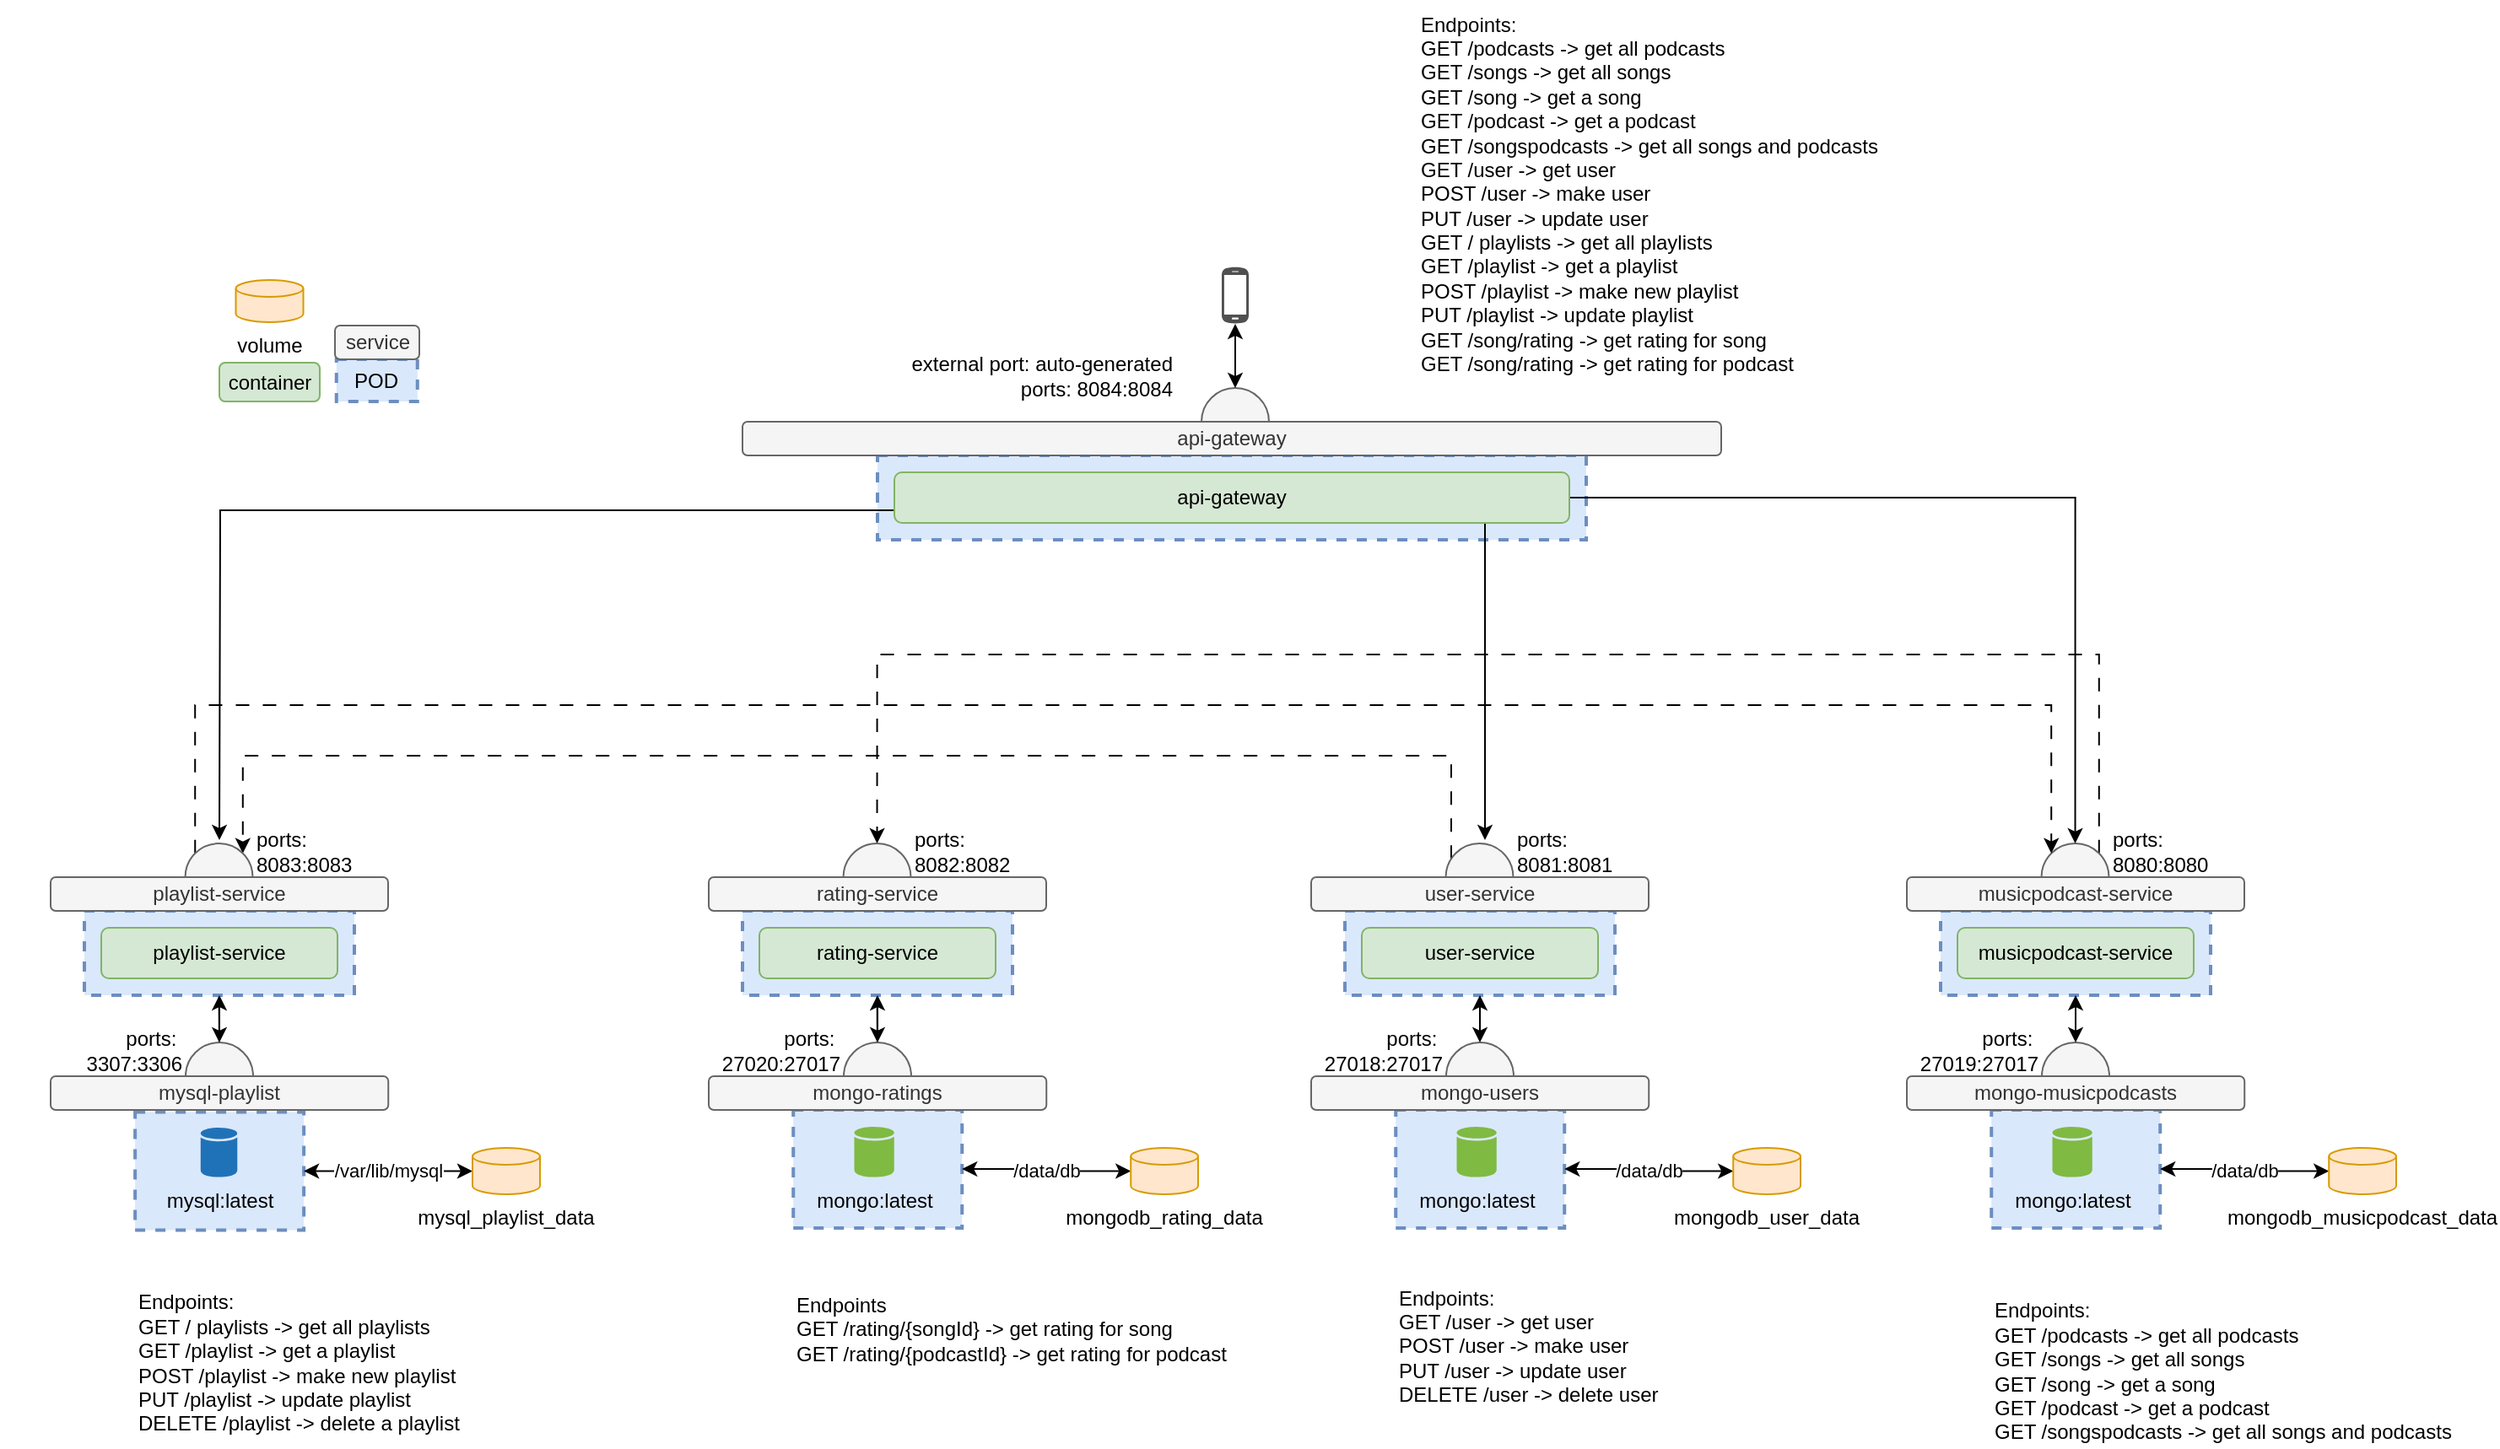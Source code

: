 <mxfile version="22.0.4" type="github">
  <diagram name="Page-1" id="NBVJEllzR1ZUASM5w6jj">
    <mxGraphModel dx="1434" dy="750" grid="1" gridSize="10" guides="1" tooltips="1" connect="1" arrows="1" fold="1" page="1" pageScale="1" pageWidth="827" pageHeight="1169" math="0" shadow="0">
      <root>
        <mxCell id="0" />
        <mxCell id="1" parent="0" />
        <mxCell id="QcWOiemHpY6lAmE6clA4-86" value="" style="rounded=0;whiteSpace=wrap;html=1;strokeColor=#6c8ebf;dashed=1;strokeWidth=2;fillColor=#dae8fc;" parent="1" vertex="1">
          <mxGeometry x="130.06" y="691.25" width="100" height="70" as="geometry" />
        </mxCell>
        <mxCell id="QcWOiemHpY6lAmE6clA4-109" style="edgeStyle=orthogonalEdgeStyle;rounded=0;orthogonalLoop=1;jettySize=auto;html=1;exitX=1;exitY=0;exitDx=0;exitDy=0;entryX=0.5;entryY=0;entryDx=0;entryDy=0;dashed=1;dashPattern=8 8;" parent="1" source="QcWOiemHpY6lAmE6clA4-1" target="QcWOiemHpY6lAmE6clA4-27" edge="1">
          <mxGeometry relative="1" as="geometry">
            <Array as="points">
              <mxPoint x="1294" y="420" />
              <mxPoint x="570" y="420" />
            </Array>
          </mxGeometry>
        </mxCell>
        <mxCell id="QcWOiemHpY6lAmE6clA4-1" value="" style="ellipse;whiteSpace=wrap;html=1;aspect=fixed;strokeWidth=1;fillColor=#f5f5f5;strokeColor=#666666;fontColor=#333333;" parent="1" vertex="1">
          <mxGeometry x="1259.76" y="532" width="40" height="40" as="geometry" />
        </mxCell>
        <mxCell id="QcWOiemHpY6lAmE6clA4-2" value="" style="rounded=0;whiteSpace=wrap;html=1;strokeColor=#6c8ebf;dashed=1;strokeWidth=2;fillColor=#dae8fc;" parent="1" vertex="1">
          <mxGeometry x="1200" y="572" width="160" height="50" as="geometry" />
        </mxCell>
        <mxCell id="QcWOiemHpY6lAmE6clA4-3" value="" style="rounded=0;whiteSpace=wrap;html=1;strokeColor=#6c8ebf;dashed=1;strokeWidth=2;fillColor=#dae8fc;" parent="1" vertex="1">
          <mxGeometry x="1230.12" y="690" width="100" height="70" as="geometry" />
        </mxCell>
        <mxCell id="QcWOiemHpY6lAmE6clA4-4" value="musicpodcast-service" style="rounded=1;whiteSpace=wrap;html=1;fillColor=#d5e8d4;strokeColor=#82b366;" parent="1" vertex="1">
          <mxGeometry x="1210" y="582" width="140" height="30" as="geometry" />
        </mxCell>
        <mxCell id="QcWOiemHpY6lAmE6clA4-5" value="musicpodcast-service" style="rounded=1;whiteSpace=wrap;html=1;fillColor=#f5f5f5;strokeColor=#666666;fontColor=#333333;" parent="1" vertex="1">
          <mxGeometry x="1180" y="552" width="200" height="20" as="geometry" />
        </mxCell>
        <mxCell id="QcWOiemHpY6lAmE6clA4-6" value="mongo:latest" style="shadow=0;dashed=0;html=1;strokeColor=none;labelPosition=center;verticalLabelPosition=bottom;verticalAlign=top;outlineConnect=0;align=center;shape=mxgraph.office.databases.database;fillColor=#7FBA42;" parent="1" vertex="1">
          <mxGeometry x="1266.25" y="700" width="23.63" height="30" as="geometry" />
        </mxCell>
        <mxCell id="QcWOiemHpY6lAmE6clA4-7" value="&lt;div&gt;ports:&lt;/div&gt;&lt;div&gt;8080:&lt;span style=&quot;background-color: initial;&quot;&gt;8080&lt;/span&gt;&lt;/div&gt;" style="text;html=1;strokeColor=none;fillColor=none;align=left;verticalAlign=middle;whiteSpace=wrap;rounded=0;" parent="1" vertex="1">
          <mxGeometry x="1299.76" y="522" width="109" height="30" as="geometry" />
        </mxCell>
        <mxCell id="QcWOiemHpY6lAmE6clA4-8" value="" style="ellipse;whiteSpace=wrap;html=1;aspect=fixed;strokeWidth=1;fillColor=#f5f5f5;strokeColor=#666666;fontColor=#333333;" parent="1" vertex="1">
          <mxGeometry x="1260" y="650" width="40" height="40" as="geometry" />
        </mxCell>
        <mxCell id="QcWOiemHpY6lAmE6clA4-9" value="mongo-musicpodcasts" style="rounded=1;whiteSpace=wrap;html=1;fillColor=#f5f5f5;strokeColor=#666666;fontColor=#333333;" parent="1" vertex="1">
          <mxGeometry x="1180" y="670" width="200.12" height="20" as="geometry" />
        </mxCell>
        <mxCell id="QcWOiemHpY6lAmE6clA4-10" value="" style="endArrow=classic;startArrow=classic;html=1;exitX=0.5;exitY=1;exitDx=0;exitDy=0;entryX=0.5;entryY=0;entryDx=0;entryDy=0;" parent="1" source="QcWOiemHpY6lAmE6clA4-2" target="QcWOiemHpY6lAmE6clA4-8" edge="1">
          <mxGeometry width="50" height="50" relative="1" as="geometry">
            <mxPoint x="970" y="632" as="sourcePoint" />
            <mxPoint x="969.88" y="660" as="targetPoint" />
          </mxGeometry>
        </mxCell>
        <mxCell id="QcWOiemHpY6lAmE6clA4-11" value="/data/db" style="edgeStyle=orthogonalEdgeStyle;rounded=0;orthogonalLoop=1;jettySize=auto;html=1;entryX=1;entryY=0.5;entryDx=0;entryDy=0;startArrow=classic;startFill=1;" parent="1" source="QcWOiemHpY6lAmE6clA4-12" target="QcWOiemHpY6lAmE6clA4-3" edge="1">
          <mxGeometry relative="1" as="geometry" />
        </mxCell>
        <mxCell id="QcWOiemHpY6lAmE6clA4-12" value="mongodb_musicpodcast_data" style="shape=cylinder3;whiteSpace=wrap;html=1;boundedLbl=1;backgroundOutline=1;size=5;verticalAlign=top;labelPosition=center;verticalLabelPosition=bottom;align=center;fillColor=#ffe6cc;strokeColor=#d79b00;" parent="1" vertex="1">
          <mxGeometry x="1430.12" y="712.5" width="39.88" height="27.5" as="geometry" />
        </mxCell>
        <mxCell id="QcWOiemHpY6lAmE6clA4-106" style="edgeStyle=orthogonalEdgeStyle;rounded=0;orthogonalLoop=1;jettySize=auto;html=1;entryX=1;entryY=0;entryDx=0;entryDy=0;dashed=1;dashPattern=8 8;" parent="1" source="QcWOiemHpY6lAmE6clA4-15" target="QcWOiemHpY6lAmE6clA4-84" edge="1">
          <mxGeometry relative="1" as="geometry">
            <Array as="points">
              <mxPoint x="910" y="480" />
              <mxPoint x="194" y="480" />
            </Array>
          </mxGeometry>
        </mxCell>
        <mxCell id="QcWOiemHpY6lAmE6clA4-15" value="" style="ellipse;whiteSpace=wrap;html=1;aspect=fixed;strokeWidth=1;fillColor=#f5f5f5;strokeColor=#666666;fontColor=#333333;" parent="1" vertex="1">
          <mxGeometry x="906.76" y="532" width="40" height="40" as="geometry" />
        </mxCell>
        <mxCell id="QcWOiemHpY6lAmE6clA4-16" value="" style="rounded=0;whiteSpace=wrap;html=1;strokeColor=#6c8ebf;dashed=1;strokeWidth=2;fillColor=#dae8fc;" parent="1" vertex="1">
          <mxGeometry x="847" y="572" width="160" height="50" as="geometry" />
        </mxCell>
        <mxCell id="QcWOiemHpY6lAmE6clA4-17" value="" style="rounded=0;whiteSpace=wrap;html=1;strokeColor=#6c8ebf;dashed=1;strokeWidth=2;fillColor=#dae8fc;" parent="1" vertex="1">
          <mxGeometry x="877.12" y="690" width="100" height="70" as="geometry" />
        </mxCell>
        <mxCell id="QcWOiemHpY6lAmE6clA4-18" value="user-service" style="rounded=1;whiteSpace=wrap;html=1;fillColor=#d5e8d4;strokeColor=#82b366;" parent="1" vertex="1">
          <mxGeometry x="857" y="582" width="140" height="30" as="geometry" />
        </mxCell>
        <mxCell id="QcWOiemHpY6lAmE6clA4-19" value="user-service" style="rounded=1;whiteSpace=wrap;html=1;fillColor=#f5f5f5;strokeColor=#666666;fontColor=#333333;" parent="1" vertex="1">
          <mxGeometry x="827" y="552" width="200" height="20" as="geometry" />
        </mxCell>
        <mxCell id="QcWOiemHpY6lAmE6clA4-20" value="mongo:latest" style="shadow=0;dashed=0;html=1;strokeColor=none;labelPosition=center;verticalLabelPosition=bottom;verticalAlign=top;outlineConnect=0;align=center;shape=mxgraph.office.databases.database;fillColor=#7FBA42;" parent="1" vertex="1">
          <mxGeometry x="913.25" y="700" width="23.63" height="30" as="geometry" />
        </mxCell>
        <mxCell id="QcWOiemHpY6lAmE6clA4-21" value="&lt;div&gt;ports:&lt;/div&gt;&lt;div&gt;8081:&lt;span style=&quot;background-color: initial;&quot;&gt;8081&lt;/span&gt;&lt;/div&gt;" style="text;html=1;strokeColor=none;fillColor=none;align=left;verticalAlign=middle;whiteSpace=wrap;rounded=0;" parent="1" vertex="1">
          <mxGeometry x="946.76" y="522" width="109" height="30" as="geometry" />
        </mxCell>
        <mxCell id="QcWOiemHpY6lAmE6clA4-22" value="" style="ellipse;whiteSpace=wrap;html=1;aspect=fixed;strokeWidth=1;fillColor=#f5f5f5;strokeColor=#666666;fontColor=#333333;" parent="1" vertex="1">
          <mxGeometry x="907" y="650" width="40" height="40" as="geometry" />
        </mxCell>
        <mxCell id="QcWOiemHpY6lAmE6clA4-23" value="mongo-users" style="rounded=1;whiteSpace=wrap;html=1;fillColor=#f5f5f5;strokeColor=#666666;fontColor=#333333;" parent="1" vertex="1">
          <mxGeometry x="827" y="670" width="200.12" height="20" as="geometry" />
        </mxCell>
        <mxCell id="QcWOiemHpY6lAmE6clA4-24" value="" style="endArrow=classic;startArrow=classic;html=1;exitX=0.5;exitY=1;exitDx=0;exitDy=0;entryX=0.5;entryY=0;entryDx=0;entryDy=0;" parent="1" source="QcWOiemHpY6lAmE6clA4-16" target="QcWOiemHpY6lAmE6clA4-22" edge="1">
          <mxGeometry width="50" height="50" relative="1" as="geometry">
            <mxPoint x="617" y="632" as="sourcePoint" />
            <mxPoint x="616.88" y="660" as="targetPoint" />
          </mxGeometry>
        </mxCell>
        <mxCell id="QcWOiemHpY6lAmE6clA4-25" value="/data/db" style="edgeStyle=orthogonalEdgeStyle;rounded=0;orthogonalLoop=1;jettySize=auto;html=1;entryX=1;entryY=0.5;entryDx=0;entryDy=0;startArrow=classic;startFill=1;" parent="1" source="QcWOiemHpY6lAmE6clA4-26" target="QcWOiemHpY6lAmE6clA4-17" edge="1">
          <mxGeometry relative="1" as="geometry" />
        </mxCell>
        <mxCell id="QcWOiemHpY6lAmE6clA4-26" value="mongodb_user_data" style="shape=cylinder3;whiteSpace=wrap;html=1;boundedLbl=1;backgroundOutline=1;size=5;verticalAlign=top;labelPosition=center;verticalLabelPosition=bottom;align=center;fillColor=#ffe6cc;strokeColor=#d79b00;" parent="1" vertex="1">
          <mxGeometry x="1077.12" y="712.5" width="39.88" height="27.5" as="geometry" />
        </mxCell>
        <mxCell id="QcWOiemHpY6lAmE6clA4-39" value="" style="edgeStyle=orthogonalEdgeStyle;rounded=0;orthogonalLoop=1;jettySize=auto;html=1;" parent="1" source="QcWOiemHpY6lAmE6clA4-27" target="QcWOiemHpY6lAmE6clA4-35" edge="1">
          <mxGeometry relative="1" as="geometry" />
        </mxCell>
        <mxCell id="QcWOiemHpY6lAmE6clA4-27" value="" style="ellipse;whiteSpace=wrap;html=1;aspect=fixed;strokeWidth=1;fillColor=#f5f5f5;strokeColor=#666666;fontColor=#333333;" parent="1" vertex="1">
          <mxGeometry x="549.76" y="532" width="40" height="40" as="geometry" />
        </mxCell>
        <mxCell id="QcWOiemHpY6lAmE6clA4-28" value="" style="rounded=0;whiteSpace=wrap;html=1;strokeColor=#6c8ebf;dashed=1;strokeWidth=2;fillColor=#dae8fc;" parent="1" vertex="1">
          <mxGeometry x="490" y="572" width="160" height="50" as="geometry" />
        </mxCell>
        <mxCell id="QcWOiemHpY6lAmE6clA4-29" value="" style="rounded=0;whiteSpace=wrap;html=1;strokeColor=#6c8ebf;dashed=1;strokeWidth=2;fillColor=#dae8fc;" parent="1" vertex="1">
          <mxGeometry x="520.12" y="690" width="100" height="70" as="geometry" />
        </mxCell>
        <mxCell id="QcWOiemHpY6lAmE6clA4-30" value="rating-service" style="rounded=1;whiteSpace=wrap;html=1;fillColor=#d5e8d4;strokeColor=#82b366;" parent="1" vertex="1">
          <mxGeometry x="500" y="582" width="140" height="30" as="geometry" />
        </mxCell>
        <mxCell id="QcWOiemHpY6lAmE6clA4-31" value="rating-service" style="rounded=1;whiteSpace=wrap;html=1;fillColor=#f5f5f5;strokeColor=#666666;fontColor=#333333;" parent="1" vertex="1">
          <mxGeometry x="470" y="552" width="200" height="20" as="geometry" />
        </mxCell>
        <mxCell id="QcWOiemHpY6lAmE6clA4-32" value="mongo:latest" style="shadow=0;dashed=0;html=1;strokeColor=none;labelPosition=center;verticalLabelPosition=bottom;verticalAlign=top;outlineConnect=0;align=center;shape=mxgraph.office.databases.database;fillColor=#7FBA42;" parent="1" vertex="1">
          <mxGeometry x="556.25" y="700" width="23.63" height="30" as="geometry" />
        </mxCell>
        <mxCell id="QcWOiemHpY6lAmE6clA4-33" value="&lt;div&gt;ports:&lt;/div&gt;&lt;div&gt;8082:&lt;span style=&quot;background-color: initial;&quot;&gt;8082&lt;/span&gt;&lt;/div&gt;" style="text;html=1;strokeColor=none;fillColor=none;align=left;verticalAlign=middle;whiteSpace=wrap;rounded=0;" parent="1" vertex="1">
          <mxGeometry x="589.76" y="522" width="109" height="30" as="geometry" />
        </mxCell>
        <mxCell id="QcWOiemHpY6lAmE6clA4-34" value="" style="ellipse;whiteSpace=wrap;html=1;aspect=fixed;strokeWidth=1;fillColor=#f5f5f5;strokeColor=#666666;fontColor=#333333;" parent="1" vertex="1">
          <mxGeometry x="550" y="650" width="40" height="40" as="geometry" />
        </mxCell>
        <mxCell id="QcWOiemHpY6lAmE6clA4-35" value="mongo-ratings" style="rounded=1;whiteSpace=wrap;html=1;fillColor=#f5f5f5;strokeColor=#666666;fontColor=#333333;" parent="1" vertex="1">
          <mxGeometry x="470" y="670" width="200.12" height="20" as="geometry" />
        </mxCell>
        <mxCell id="QcWOiemHpY6lAmE6clA4-36" value="" style="endArrow=classic;startArrow=classic;html=1;exitX=0.5;exitY=1;exitDx=0;exitDy=0;entryX=0.5;entryY=0;entryDx=0;entryDy=0;" parent="1" source="QcWOiemHpY6lAmE6clA4-28" target="QcWOiemHpY6lAmE6clA4-34" edge="1">
          <mxGeometry width="50" height="50" relative="1" as="geometry">
            <mxPoint x="260" y="632" as="sourcePoint" />
            <mxPoint x="259.88" y="660" as="targetPoint" />
          </mxGeometry>
        </mxCell>
        <mxCell id="QcWOiemHpY6lAmE6clA4-37" value="/data/db" style="edgeStyle=orthogonalEdgeStyle;rounded=0;orthogonalLoop=1;jettySize=auto;html=1;entryX=1;entryY=0.5;entryDx=0;entryDy=0;startArrow=classic;startFill=1;" parent="1" source="QcWOiemHpY6lAmE6clA4-38" target="QcWOiemHpY6lAmE6clA4-29" edge="1">
          <mxGeometry relative="1" as="geometry" />
        </mxCell>
        <mxCell id="QcWOiemHpY6lAmE6clA4-38" value="mongodb_rating_data" style="shape=cylinder3;whiteSpace=wrap;html=1;boundedLbl=1;backgroundOutline=1;size=5;verticalAlign=top;labelPosition=center;verticalLabelPosition=bottom;align=center;fillColor=#ffe6cc;strokeColor=#d79b00;" parent="1" vertex="1">
          <mxGeometry x="720.12" y="712.5" width="39.88" height="27.5" as="geometry" />
        </mxCell>
        <mxCell id="QcWOiemHpY6lAmE6clA4-83" value="" style="edgeStyle=orthogonalEdgeStyle;rounded=0;orthogonalLoop=1;jettySize=auto;html=1;" parent="1" source="QcWOiemHpY6lAmE6clA4-84" target="QcWOiemHpY6lAmE6clA4-92" edge="1">
          <mxGeometry relative="1" as="geometry" />
        </mxCell>
        <mxCell id="QcWOiemHpY6lAmE6clA4-108" style="edgeStyle=orthogonalEdgeStyle;rounded=0;orthogonalLoop=1;jettySize=auto;html=1;exitX=0;exitY=0;exitDx=0;exitDy=0;entryX=0;entryY=0;entryDx=0;entryDy=0;dashed=1;dashPattern=8 8;" parent="1" source="QcWOiemHpY6lAmE6clA4-84" target="QcWOiemHpY6lAmE6clA4-1" edge="1">
          <mxGeometry relative="1" as="geometry">
            <Array as="points">
              <mxPoint x="166" y="450" />
              <mxPoint x="1266" y="450" />
            </Array>
          </mxGeometry>
        </mxCell>
        <mxCell id="QcWOiemHpY6lAmE6clA4-84" value="" style="ellipse;whiteSpace=wrap;html=1;aspect=fixed;strokeWidth=1;fillColor=#f5f5f5;strokeColor=#666666;fontColor=#333333;" parent="1" vertex="1">
          <mxGeometry x="159.76" y="532" width="40" height="40" as="geometry" />
        </mxCell>
        <mxCell id="QcWOiemHpY6lAmE6clA4-85" value="" style="rounded=0;whiteSpace=wrap;html=1;strokeColor=#6c8ebf;dashed=1;strokeWidth=2;fillColor=#dae8fc;" parent="1" vertex="1">
          <mxGeometry x="100" y="572" width="160" height="50" as="geometry" />
        </mxCell>
        <mxCell id="QcWOiemHpY6lAmE6clA4-87" value="playlist-service" style="rounded=1;whiteSpace=wrap;html=1;fillColor=#d5e8d4;strokeColor=#82b366;" parent="1" vertex="1">
          <mxGeometry x="110" y="582" width="140" height="30" as="geometry" />
        </mxCell>
        <mxCell id="QcWOiemHpY6lAmE6clA4-88" value="playlist-service" style="rounded=1;whiteSpace=wrap;html=1;fillColor=#f5f5f5;strokeColor=#666666;fontColor=#333333;" parent="1" vertex="1">
          <mxGeometry x="80" y="552" width="200" height="20" as="geometry" />
        </mxCell>
        <mxCell id="QcWOiemHpY6lAmE6clA4-90" value="&lt;div&gt;ports:&lt;/div&gt;&lt;div&gt;8083:&lt;span style=&quot;background-color: initial;&quot;&gt;8083&lt;/span&gt;&lt;/div&gt;" style="text;html=1;strokeColor=none;fillColor=none;align=left;verticalAlign=middle;whiteSpace=wrap;rounded=0;" parent="1" vertex="1">
          <mxGeometry x="199.76" y="522" width="109" height="30" as="geometry" />
        </mxCell>
        <mxCell id="QcWOiemHpY6lAmE6clA4-91" value="" style="ellipse;whiteSpace=wrap;html=1;aspect=fixed;strokeWidth=1;fillColor=#f5f5f5;strokeColor=#666666;fontColor=#333333;" parent="1" vertex="1">
          <mxGeometry x="160" y="650" width="40" height="40" as="geometry" />
        </mxCell>
        <mxCell id="QcWOiemHpY6lAmE6clA4-92" value="mysql-playlist&lt;br&gt;" style="rounded=1;whiteSpace=wrap;html=1;fillColor=#f5f5f5;strokeColor=#666666;fontColor=#333333;" parent="1" vertex="1">
          <mxGeometry x="80" y="670" width="200.12" height="20" as="geometry" />
        </mxCell>
        <mxCell id="QcWOiemHpY6lAmE6clA4-93" value="" style="endArrow=classic;startArrow=classic;html=1;exitX=0.5;exitY=1;exitDx=0;exitDy=0;entryX=0.5;entryY=0;entryDx=0;entryDy=0;" parent="1" source="QcWOiemHpY6lAmE6clA4-85" target="QcWOiemHpY6lAmE6clA4-91" edge="1">
          <mxGeometry width="50" height="50" relative="1" as="geometry">
            <mxPoint x="-130" y="632" as="sourcePoint" />
            <mxPoint x="-130.12" y="660" as="targetPoint" />
          </mxGeometry>
        </mxCell>
        <mxCell id="QcWOiemHpY6lAmE6clA4-94" value="/var/lib/mysql" style="edgeStyle=orthogonalEdgeStyle;rounded=0;orthogonalLoop=1;jettySize=auto;html=1;entryX=1;entryY=0.5;entryDx=0;entryDy=0;startArrow=classic;startFill=1;" parent="1" source="QcWOiemHpY6lAmE6clA4-95" target="QcWOiemHpY6lAmE6clA4-86" edge="1">
          <mxGeometry relative="1" as="geometry" />
        </mxCell>
        <mxCell id="QcWOiemHpY6lAmE6clA4-95" value="mysql_playlist_data" style="shape=cylinder3;whiteSpace=wrap;html=1;boundedLbl=1;backgroundOutline=1;size=5;verticalAlign=top;labelPosition=center;verticalLabelPosition=bottom;align=center;fillColor=#ffe6cc;strokeColor=#d79b00;" parent="1" vertex="1">
          <mxGeometry x="330" y="712.5" width="40" height="27.5" as="geometry" />
        </mxCell>
        <mxCell id="QcWOiemHpY6lAmE6clA4-73" value="mysql:latest" style="shadow=0;dashed=0;html=1;strokeColor=none;labelPosition=center;verticalLabelPosition=bottom;verticalAlign=top;outlineConnect=0;align=center;shape=mxgraph.office.databases.database;fillColor=#2072B8;" parent="1" vertex="1">
          <mxGeometry x="168.89" y="700.5" width="21.75" height="29.5" as="geometry" />
        </mxCell>
        <mxCell id="QcWOiemHpY6lAmE6clA4-96" value="&lt;div&gt;&lt;span&gt;ports:&amp;nbsp;&lt;/span&gt;&lt;br&gt;&lt;/div&gt;3307:3306" style="text;html=1;strokeColor=none;fillColor=none;align=right;verticalAlign=middle;whiteSpace=wrap;rounded=0;" parent="1" vertex="1">
          <mxGeometry x="50.76" y="640" width="109" height="30" as="geometry" />
        </mxCell>
        <mxCell id="QcWOiemHpY6lAmE6clA4-97" value="&lt;div&gt;&lt;span&gt;ports:&amp;nbsp;&lt;/span&gt;&lt;br&gt;&lt;/div&gt;27020:27017" style="text;html=1;strokeColor=none;fillColor=none;align=right;verticalAlign=middle;whiteSpace=wrap;rounded=0;" parent="1" vertex="1">
          <mxGeometry x="441" y="640" width="109" height="30" as="geometry" />
        </mxCell>
        <mxCell id="QcWOiemHpY6lAmE6clA4-98" value="&lt;div&gt;&lt;span&gt;ports:&amp;nbsp;&lt;/span&gt;&lt;br&gt;&lt;/div&gt;27019:27017" style="text;html=1;strokeColor=none;fillColor=none;align=right;verticalAlign=middle;whiteSpace=wrap;rounded=0;" parent="1" vertex="1">
          <mxGeometry x="1150.76" y="640" width="109" height="30" as="geometry" />
        </mxCell>
        <mxCell id="QcWOiemHpY6lAmE6clA4-99" value="&lt;div&gt;&lt;span&gt;ports:&amp;nbsp;&lt;/span&gt;&lt;br&gt;&lt;/div&gt;27018:27017" style="text;html=1;strokeColor=none;fillColor=none;align=right;verticalAlign=middle;whiteSpace=wrap;rounded=0;" parent="1" vertex="1">
          <mxGeometry x="798" y="640" width="109" height="30" as="geometry" />
        </mxCell>
        <mxCell id="QcWOiemHpY6lAmE6clA4-102" value="POD" style="rounded=0;whiteSpace=wrap;html=1;strokeColor=#6c8ebf;dashed=1;fillColor=#dae8fc;strokeWidth=2;" parent="1" vertex="1">
          <mxGeometry x="249.38" y="245" width="48" height="25" as="geometry" />
        </mxCell>
        <mxCell id="QcWOiemHpY6lAmE6clA4-103" value="service" style="rounded=1;whiteSpace=wrap;html=1;fillColor=#f5f5f5;strokeColor=#666666;fontColor=#333333;" parent="1" vertex="1">
          <mxGeometry x="248.5" y="225" width="50" height="20" as="geometry" />
        </mxCell>
        <mxCell id="QcWOiemHpY6lAmE6clA4-104" value="container" style="rounded=1;whiteSpace=wrap;html=1;fillColor=#d5e8d4;strokeColor=#82b366;" parent="1" vertex="1">
          <mxGeometry x="180" y="247" width="59.5" height="23" as="geometry" />
        </mxCell>
        <mxCell id="QcWOiemHpY6lAmE6clA4-105" value="volume" style="shape=cylinder3;whiteSpace=wrap;html=1;boundedLbl=1;backgroundOutline=1;size=5;verticalAlign=top;labelPosition=center;verticalLabelPosition=bottom;align=center;fillColor=#ffe6cc;strokeColor=#d79b00;" parent="1" vertex="1">
          <mxGeometry x="189.75" y="198" width="40" height="25" as="geometry" />
        </mxCell>
        <mxCell id="QcWOiemHpY6lAmE6clA4-110" value="" style="pointerEvents=1;shadow=0;dashed=0;html=1;strokeColor=none;fillColor=#505050;labelPosition=center;verticalLabelPosition=bottom;verticalAlign=top;outlineConnect=0;align=center;shape=mxgraph.office.devices.cell_phone_android_standalone;" parent="1" vertex="1">
          <mxGeometry x="774" y="190" width="16" height="34" as="geometry" />
        </mxCell>
        <mxCell id="QcWOiemHpY6lAmE6clA4-111" value="" style="rounded=0;whiteSpace=wrap;html=1;strokeColor=#6c8ebf;dashed=1;strokeWidth=2;fillColor=#dae8fc;" parent="1" vertex="1">
          <mxGeometry x="570" y="302" width="420" height="50" as="geometry" />
        </mxCell>
        <mxCell id="QcWOiemHpY6lAmE6clA4-119" style="edgeStyle=orthogonalEdgeStyle;rounded=0;orthogonalLoop=1;jettySize=auto;html=1;exitX=0;exitY=0.75;exitDx=0;exitDy=0;" parent="1" source="QcWOiemHpY6lAmE6clA4-112" edge="1">
          <mxGeometry relative="1" as="geometry">
            <mxPoint x="180" y="530" as="targetPoint" />
          </mxGeometry>
        </mxCell>
        <mxCell id="QcWOiemHpY6lAmE6clA4-120" style="edgeStyle=orthogonalEdgeStyle;rounded=0;orthogonalLoop=1;jettySize=auto;html=1;exitX=1;exitY=0.5;exitDx=0;exitDy=0;entryX=0.5;entryY=0;entryDx=0;entryDy=0;" parent="1" source="QcWOiemHpY6lAmE6clA4-112" target="QcWOiemHpY6lAmE6clA4-1" edge="1">
          <mxGeometry relative="1" as="geometry" />
        </mxCell>
        <mxCell id="QcWOiemHpY6lAmE6clA4-122" style="edgeStyle=orthogonalEdgeStyle;rounded=0;orthogonalLoop=1;jettySize=auto;html=1;exitX=0.75;exitY=1;exitDx=0;exitDy=0;" parent="1" source="QcWOiemHpY6lAmE6clA4-112" edge="1">
          <mxGeometry relative="1" as="geometry">
            <mxPoint x="930" y="530" as="targetPoint" />
            <Array as="points">
              <mxPoint x="930" y="342" />
            </Array>
          </mxGeometry>
        </mxCell>
        <mxCell id="QcWOiemHpY6lAmE6clA4-112" value="api-gateway" style="rounded=1;whiteSpace=wrap;html=1;fillColor=#d5e8d4;strokeColor=#82b366;" parent="1" vertex="1">
          <mxGeometry x="580" y="312" width="400" height="30" as="geometry" />
        </mxCell>
        <mxCell id="QcWOiemHpY6lAmE6clA4-113" value="" style="ellipse;whiteSpace=wrap;html=1;aspect=fixed;strokeWidth=1;fillColor=#f5f5f5;strokeColor=#666666;fontColor=#333333;" parent="1" vertex="1">
          <mxGeometry x="762" y="262" width="40" height="40" as="geometry" />
        </mxCell>
        <mxCell id="QcWOiemHpY6lAmE6clA4-114" value="api-gateway" style="rounded=1;whiteSpace=wrap;html=1;fillColor=#f5f5f5;strokeColor=#666666;fontColor=#333333;" parent="1" vertex="1">
          <mxGeometry x="490" y="282" width="580" height="20" as="geometry" />
        </mxCell>
        <mxCell id="QcWOiemHpY6lAmE6clA4-115" value="&lt;div&gt;external port: auto-generated&lt;/div&gt;&lt;div&gt;ports: 8084:&lt;span style=&quot;background-color: initial;&quot;&gt;8084&lt;/span&gt;&lt;/div&gt;" style="text;html=1;strokeColor=none;fillColor=none;align=right;verticalAlign=middle;whiteSpace=wrap;rounded=0;" parent="1" vertex="1">
          <mxGeometry x="568.88" y="240" width="178" height="30" as="geometry" />
        </mxCell>
        <mxCell id="QcWOiemHpY6lAmE6clA4-116" value="" style="endArrow=classic;startArrow=classic;html=1;rounded=0;exitX=0.5;exitY=0;exitDx=0;exitDy=0;" parent="1" source="QcWOiemHpY6lAmE6clA4-113" target="QcWOiemHpY6lAmE6clA4-110" edge="1">
          <mxGeometry width="50" height="50" relative="1" as="geometry">
            <mxPoint x="838" y="250" as="sourcePoint" />
            <mxPoint x="888" y="200" as="targetPoint" />
          </mxGeometry>
        </mxCell>
        <mxCell id="QcWOiemHpY6lAmE6clA4-117" value="Endpoints:&lt;br&gt;GET /podcasts -&amp;gt; get all podcasts&lt;br&gt;GET /songs -&amp;gt; get all songs&lt;br&gt;GET /song -&amp;gt; get a song&lt;br&gt;GET /podcast -&amp;gt; get a podcast&lt;br&gt;GET /songspodcasts -&amp;gt; get all songs and podcasts&lt;br&gt;GET /user -&amp;gt; get user&lt;br&gt;POST /user -&amp;gt; make user&lt;br&gt;PUT /user -&amp;gt; update user&lt;br&gt;GET / playlists -&amp;gt; get all playlists&lt;br&gt;GET /playlist -&amp;gt; get a playlist&lt;br&gt;POST /playlist -&amp;gt; make new playlist&lt;br&gt;PUT /playlist -&amp;gt; update playlist&lt;br&gt;GET /song/rating -&amp;gt; get rating for song&lt;br&gt;GET /song/rating -&amp;gt; get rating for podcast" style="text;html=1;strokeColor=none;fillColor=none;align=left;verticalAlign=middle;whiteSpace=wrap;rounded=0;" parent="1" vertex="1">
          <mxGeometry x="890.0" y="32" width="290" height="230" as="geometry" />
        </mxCell>
        <mxCell id="QcWOiemHpY6lAmE6clA4-123" value="Endpoints:&lt;br&gt;GET /podcasts -&amp;gt; get all podcasts&lt;br&gt;GET /songs -&amp;gt; get all songs&lt;br&gt;GET /song -&amp;gt; get a song&lt;br&gt;GET /podcast -&amp;gt; get a podcast&lt;br&gt;GET /songspodcasts -&amp;gt; get all songs and podcasts&lt;br&gt;" style="text;html=1;strokeColor=none;fillColor=none;align=left;verticalAlign=middle;whiteSpace=wrap;rounded=0;" parent="1" vertex="1">
          <mxGeometry x="1230.12" y="800" width="290" height="90" as="geometry" />
        </mxCell>
        <mxCell id="QcWOiemHpY6lAmE6clA4-124" value="Endpoints:&lt;br&gt;GET /user -&amp;gt; get user&lt;br&gt;POST /user -&amp;gt; make user&lt;br&gt;PUT /user -&amp;gt; update user&lt;br&gt;DELETE /user -&amp;gt; delete user" style="text;html=1;strokeColor=none;fillColor=none;align=left;verticalAlign=middle;whiteSpace=wrap;rounded=0;" parent="1" vertex="1">
          <mxGeometry x="877.12" y="800" width="290" height="60" as="geometry" />
        </mxCell>
        <mxCell id="QcWOiemHpY6lAmE6clA4-125" value="Endpoints&lt;br&gt;GET /rating/{songId} -&amp;gt; get rating for song&lt;br&gt;GET /rating/{podcastId} -&amp;gt; get rating for podcast" style="text;html=1;strokeColor=none;fillColor=none;align=left;verticalAlign=middle;whiteSpace=wrap;rounded=0;" parent="1" vertex="1">
          <mxGeometry x="520.12" y="800" width="290" height="40" as="geometry" />
        </mxCell>
        <mxCell id="QcWOiemHpY6lAmE6clA4-126" value="Endpoints:&lt;br&gt;GET / playlists -&amp;gt; get all playlists&lt;br&gt;GET /playlist -&amp;gt; get a playlist&lt;br&gt;POST /playlist -&amp;gt; make new playlist&lt;br&gt;PUT /playlist -&amp;gt; update playlist&lt;br&gt;DELETE /playlist -&amp;gt; delete a playlist" style="text;html=1;strokeColor=none;fillColor=none;align=left;verticalAlign=middle;whiteSpace=wrap;rounded=0;" parent="1" vertex="1">
          <mxGeometry x="130.06" y="800" width="290" height="80" as="geometry" />
        </mxCell>
      </root>
    </mxGraphModel>
  </diagram>
</mxfile>
